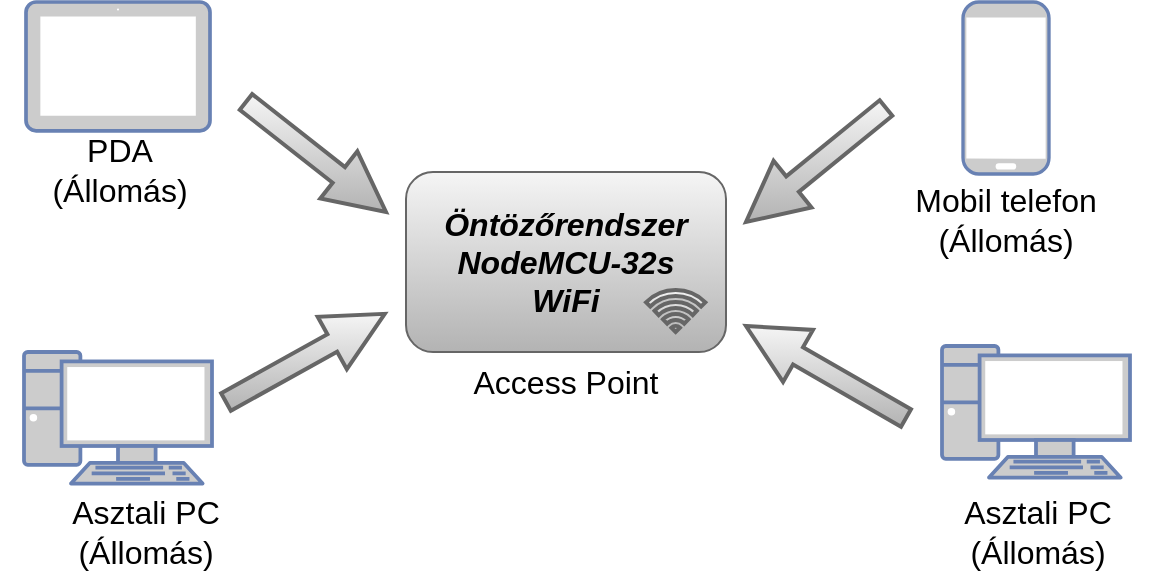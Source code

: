 <mxfile version="16.5.1" type="device"><diagram id="MdtHwXs8ma274Y8RwwoR" name="Page-1"><mxGraphModel dx="1485" dy="912" grid="0" gridSize="10" guides="1" tooltips="1" connect="1" arrows="1" fold="1" page="1" pageScale="1" pageWidth="827" pageHeight="583" math="0" shadow="0"><root><mxCell id="0"/><mxCell id="1" parent="0"/><mxCell id="lvwPWJO_t6zY4gjmnGJZ-1" value="" style="fontColor=#0066CC;verticalAlign=top;verticalLabelPosition=bottom;labelPosition=center;align=center;html=1;outlineConnect=0;fillColor=#CCCCCC;strokeColor=#6881B3;gradientColor=none;gradientDirection=north;strokeWidth=2;shape=mxgraph.networks.pc;rounded=1;aspect=fixed;" vertex="1" parent="1"><mxGeometry x="591" y="313" width="94" height="65.8" as="geometry"/></mxCell><mxCell id="lvwPWJO_t6zY4gjmnGJZ-2" value="" style="fontColor=#0066CC;verticalAlign=top;verticalLabelPosition=bottom;labelPosition=center;align=center;html=1;outlineConnect=0;fillColor=#CCCCCC;strokeColor=#6881B3;gradientColor=none;gradientDirection=north;strokeWidth=2;shape=mxgraph.networks.mobile;rounded=1;aspect=fixed;" vertex="1" parent="1"><mxGeometry x="601.5" y="141" width="43" height="86" as="geometry"/></mxCell><mxCell id="lvwPWJO_t6zY4gjmnGJZ-4" value="" style="fontColor=#0066CC;verticalAlign=top;verticalLabelPosition=bottom;labelPosition=center;align=center;html=1;outlineConnect=0;fillColor=#CCCCCC;strokeColor=#6881B3;gradientColor=none;gradientDirection=north;strokeWidth=2;shape=mxgraph.networks.tablet;rounded=1;aspect=fixed;" vertex="1" parent="1"><mxGeometry x="133" y="141" width="92" height="64.4" as="geometry"/></mxCell><mxCell id="lvwPWJO_t6zY4gjmnGJZ-6" value="&lt;b style=&quot;font-size: 16px;&quot;&gt;Öntözőrendszer&lt;br style=&quot;font-size: 16px;&quot;&gt;NodeMCU-32s&lt;br style=&quot;font-size: 16px;&quot;&gt;WiFi&lt;/b&gt;" style="rounded=1;whiteSpace=wrap;html=1;fillColor=#f5f5f5;strokeColor=#666666;fontStyle=2;fontSize=16;gradientColor=#b3b3b3;" vertex="1" parent="1"><mxGeometry x="323" y="226" width="160" height="90" as="geometry"/></mxCell><mxCell id="lvwPWJO_t6zY4gjmnGJZ-8" value="Access Point" style="text;html=1;strokeColor=none;fillColor=none;align=center;verticalAlign=middle;whiteSpace=wrap;rounded=0;fontSize=16;" vertex="1" parent="1"><mxGeometry x="348" y="316" width="110" height="30" as="geometry"/></mxCell><mxCell id="lvwPWJO_t6zY4gjmnGJZ-9" value="Mobil telefon&lt;br&gt;(Állomás)" style="text;html=1;strokeColor=none;fillColor=none;align=center;verticalAlign=middle;whiteSpace=wrap;rounded=0;fontSize=16;" vertex="1" parent="1"><mxGeometry x="563" y="235.4" width="120" height="30" as="geometry"/></mxCell><mxCell id="lvwPWJO_t6zY4gjmnGJZ-10" value="" style="html=1;verticalLabelPosition=bottom;align=center;labelBackgroundColor=#ffffff;verticalAlign=top;strokeWidth=2;strokeColor=#666666;shadow=0;dashed=0;shape=mxgraph.ios7.icons.wifi;pointerEvents=1;rounded=1;fontSize=16;fillColor=#f5f5f5;gradientColor=#b3b3b3;" vertex="1" parent="1"><mxGeometry x="443" y="285" width="29.7" height="21" as="geometry"/></mxCell><mxCell id="lvwPWJO_t6zY4gjmnGJZ-11" value="Asztali PC&lt;br&gt;(Állomás)" style="text;html=1;strokeColor=none;fillColor=none;align=center;verticalAlign=middle;whiteSpace=wrap;rounded=0;fontSize=16;" vertex="1" parent="1"><mxGeometry x="579" y="391" width="120" height="30" as="geometry"/></mxCell><mxCell id="lvwPWJO_t6zY4gjmnGJZ-12" value="PDA&lt;br&gt;(Állomás)" style="text;html=1;strokeColor=none;fillColor=none;align=center;verticalAlign=middle;whiteSpace=wrap;rounded=0;fontSize=16;" vertex="1" parent="1"><mxGeometry x="120" y="210.4" width="120" height="30" as="geometry"/></mxCell><mxCell id="lvwPWJO_t6zY4gjmnGJZ-19" value="" style="endArrow=classic;html=1;fontSize=16;rounded=1;shape=arrow;strokeWidth=2;fillColor=#f5f5f5;gradientColor=#b3b3b3;strokeColor=#666666;" edge="1" parent="1"><mxGeometry width="50" height="50" relative="1" as="geometry"><mxPoint x="563" y="194" as="sourcePoint"/><mxPoint x="493" y="251" as="targetPoint"/></mxGeometry></mxCell><mxCell id="lvwPWJO_t6zY4gjmnGJZ-20" value="" style="endArrow=classic;html=1;fontSize=16;rounded=1;shape=arrow;strokeWidth=2;fillColor=#f5f5f5;gradientColor=#b3b3b3;strokeColor=#666666;" edge="1" parent="1"><mxGeometry width="50" height="50" relative="1" as="geometry"><mxPoint x="573" y="349" as="sourcePoint"/><mxPoint x="493" y="303" as="targetPoint"/></mxGeometry></mxCell><mxCell id="lvwPWJO_t6zY4gjmnGJZ-23" value="" style="fontColor=#0066CC;verticalAlign=top;verticalLabelPosition=bottom;labelPosition=center;align=center;html=1;outlineConnect=0;fillColor=#CCCCCC;strokeColor=#6881B3;gradientColor=none;gradientDirection=north;strokeWidth=2;shape=mxgraph.networks.pc;rounded=1;aspect=fixed;" vertex="1" parent="1"><mxGeometry x="132" y="316" width="94" height="65.8" as="geometry"/></mxCell><mxCell id="lvwPWJO_t6zY4gjmnGJZ-24" value="Asztali PC&lt;br&gt;(Állomás)" style="text;html=1;strokeColor=none;fillColor=none;align=center;verticalAlign=middle;whiteSpace=wrap;rounded=0;fontSize=16;" vertex="1" parent="1"><mxGeometry x="133" y="391" width="120" height="30" as="geometry"/></mxCell><mxCell id="lvwPWJO_t6zY4gjmnGJZ-25" value="" style="endArrow=classic;html=1;fontSize=16;rounded=1;shape=arrow;strokeWidth=2;fillColor=#f5f5f5;gradientColor=#b3b3b3;strokeColor=#666666;" edge="1" parent="1"><mxGeometry width="50" height="50" relative="1" as="geometry"><mxPoint x="243" y="191" as="sourcePoint"/><mxPoint x="313" y="246" as="targetPoint"/></mxGeometry></mxCell><mxCell id="lvwPWJO_t6zY4gjmnGJZ-26" value="" style="endArrow=classic;html=1;fontSize=16;rounded=1;shape=arrow;strokeWidth=2;fillColor=#f5f5f5;gradientColor=#b3b3b3;strokeColor=#666666;" edge="1" parent="1"><mxGeometry width="50" height="50" relative="1" as="geometry"><mxPoint x="233" y="341" as="sourcePoint"/><mxPoint x="312.36" y="296.93" as="targetPoint"/></mxGeometry></mxCell></root></mxGraphModel></diagram></mxfile>